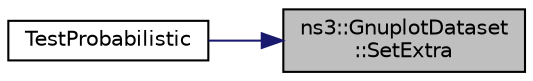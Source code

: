 digraph "ns3::GnuplotDataset::SetExtra"
{
 // LATEX_PDF_SIZE
  edge [fontname="Helvetica",fontsize="10",labelfontname="Helvetica",labelfontsize="10"];
  node [fontname="Helvetica",fontsize="10",shape=record];
  rankdir="RL";
  Node1 [label="ns3::GnuplotDataset\l::SetExtra",height=0.2,width=0.4,color="black", fillcolor="grey75", style="filled", fontcolor="black",tooltip="Add extra formatting parameters to this dataset."];
  Node1 -> Node2 [dir="back",color="midnightblue",fontsize="10",style="solid",fontname="Helvetica"];
  Node2 [label="TestProbabilistic",height=0.2,width=0.4,color="black", fillcolor="white", style="filled",URL="$main-propagation-loss_8cc.html#a2c280e21b5e273cca8f71b0f167e034f",tooltip=" "];
}

